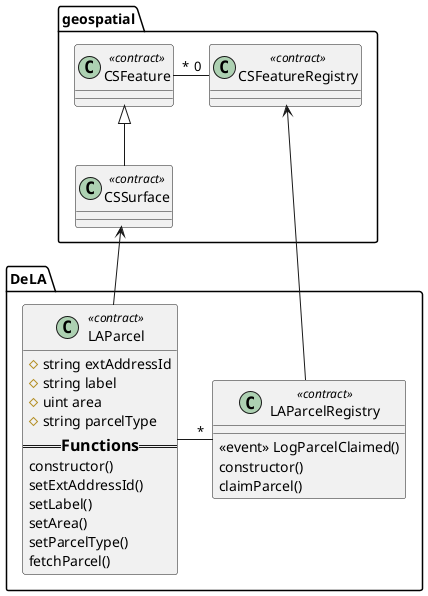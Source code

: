 @startuml class-dela

package geospatial {
    class CSFeature <<contract>>  {
       
    }

    class CSSurface <<contract>> 
    class CSFeatureRegistry <<contract>> {    
    }

    CSSurface -up-|> CSFeature 

    CSFeatureRegistry "0" --left-- "*" CSFeature
}

package DeLA {
    class LAParcel <<contract>> {
            # string extAddressId
            # string label
            # uint area
            # string parcelType  
            ==== Functions ==
            constructor()
            setExtAddressId()
            setLabel()
            setArea()
            setParcelType()
            fetchParcel() 
    }
    class LAParcelRegistry <<contract>> {
        <<event>> LogParcelClaimed()
        constructor()
        claimParcel()
    }
    LAParcel -up-> CSSurface
    LAParcelRegistry -up-> CSFeatureRegistry
    LAParcel -left- "*" LAParcelRegistry
}

@enduml
